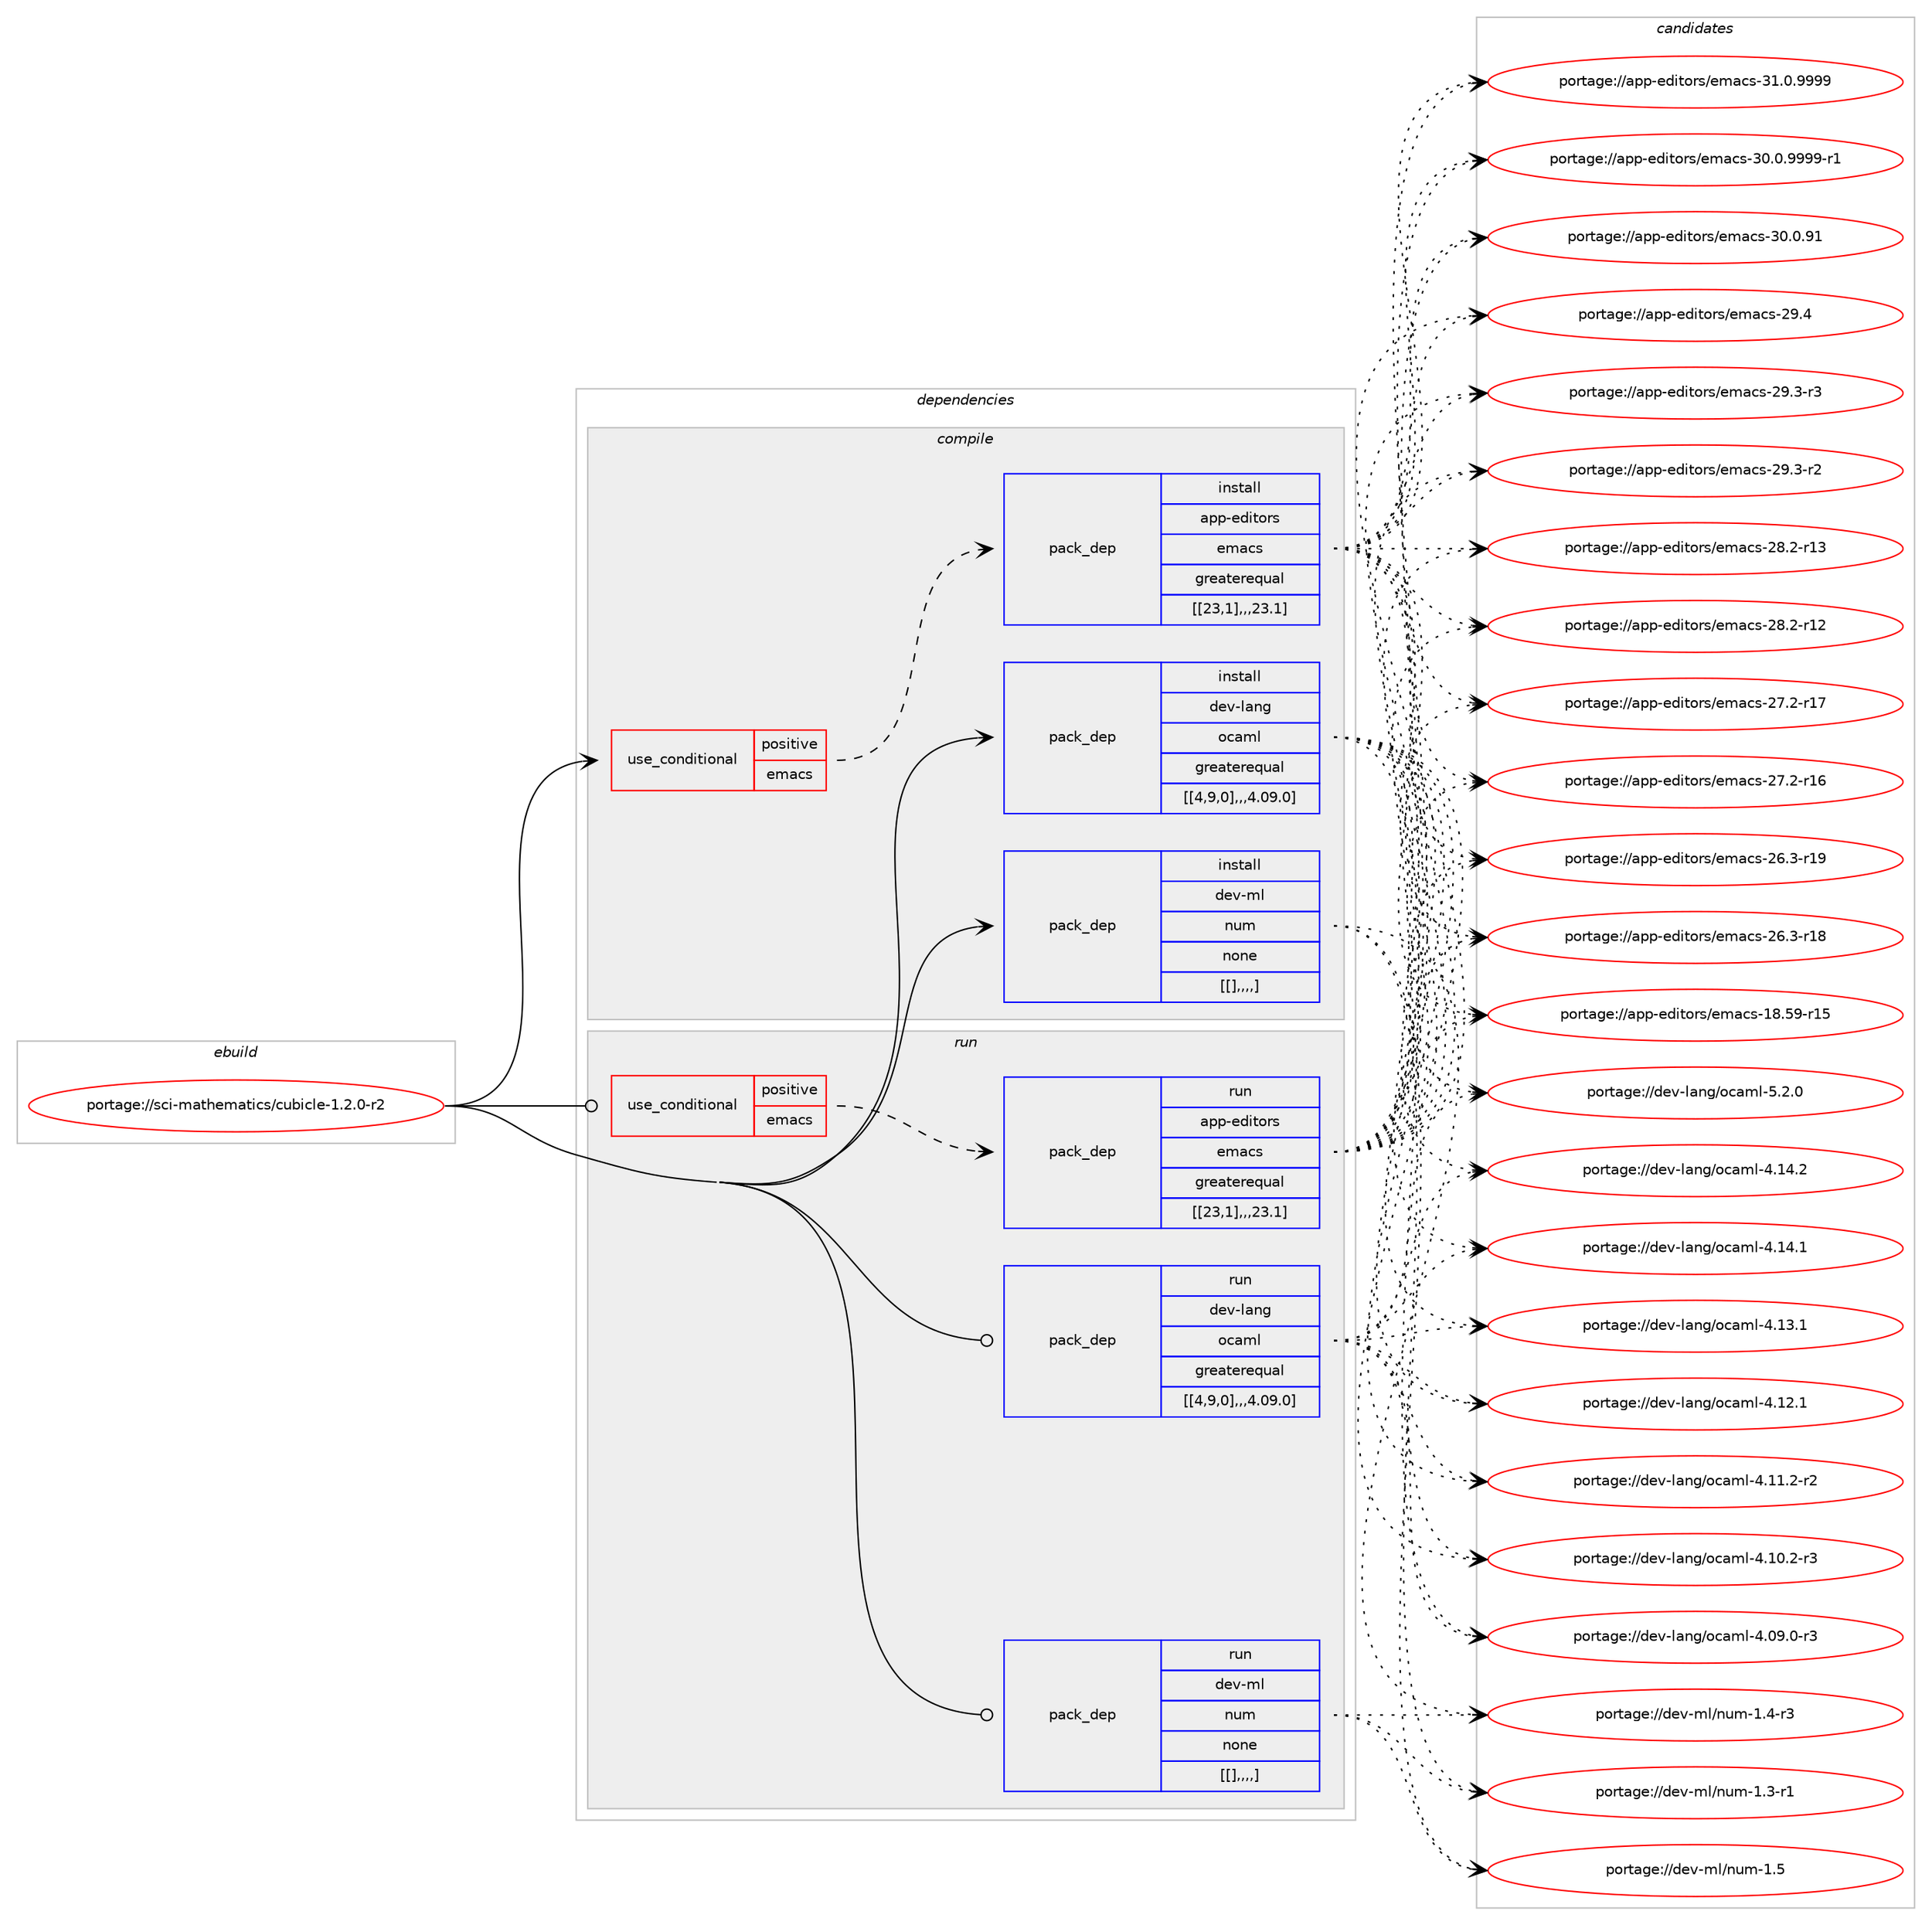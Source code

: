 digraph prolog {

# *************
# Graph options
# *************

newrank=true;
concentrate=true;
compound=true;
graph [rankdir=LR,fontname=Helvetica,fontsize=10,ranksep=1.5];#, ranksep=2.5, nodesep=0.2];
edge  [arrowhead=vee];
node  [fontname=Helvetica,fontsize=10];

# **********
# The ebuild
# **********

subgraph cluster_leftcol {
color=gray;
label=<<i>ebuild</i>>;
id [label="portage://sci-mathematics/cubicle-1.2.0-r2", color=red, width=4, href="../sci-mathematics/cubicle-1.2.0-r2.svg"];
}

# ****************
# The dependencies
# ****************

subgraph cluster_midcol {
color=gray;
label=<<i>dependencies</i>>;
subgraph cluster_compile {
fillcolor="#eeeeee";
style=filled;
label=<<i>compile</i>>;
subgraph cond112133 {
dependency423947 [label=<<TABLE BORDER="0" CELLBORDER="1" CELLSPACING="0" CELLPADDING="4"><TR><TD ROWSPAN="3" CELLPADDING="10">use_conditional</TD></TR><TR><TD>positive</TD></TR><TR><TD>emacs</TD></TR></TABLE>>, shape=none, color=red];
subgraph pack308806 {
dependency423948 [label=<<TABLE BORDER="0" CELLBORDER="1" CELLSPACING="0" CELLPADDING="4" WIDTH="220"><TR><TD ROWSPAN="6" CELLPADDING="30">pack_dep</TD></TR><TR><TD WIDTH="110">install</TD></TR><TR><TD>app-editors</TD></TR><TR><TD>emacs</TD></TR><TR><TD>greaterequal</TD></TR><TR><TD>[[23,1],,,23.1]</TD></TR></TABLE>>, shape=none, color=blue];
}
dependency423947:e -> dependency423948:w [weight=20,style="dashed",arrowhead="vee"];
}
id:e -> dependency423947:w [weight=20,style="solid",arrowhead="vee"];
subgraph pack308807 {
dependency423949 [label=<<TABLE BORDER="0" CELLBORDER="1" CELLSPACING="0" CELLPADDING="4" WIDTH="220"><TR><TD ROWSPAN="6" CELLPADDING="30">pack_dep</TD></TR><TR><TD WIDTH="110">install</TD></TR><TR><TD>dev-lang</TD></TR><TR><TD>ocaml</TD></TR><TR><TD>greaterequal</TD></TR><TR><TD>[[4,9,0],,,4.09.0]</TD></TR></TABLE>>, shape=none, color=blue];
}
id:e -> dependency423949:w [weight=20,style="solid",arrowhead="vee"];
subgraph pack308808 {
dependency423950 [label=<<TABLE BORDER="0" CELLBORDER="1" CELLSPACING="0" CELLPADDING="4" WIDTH="220"><TR><TD ROWSPAN="6" CELLPADDING="30">pack_dep</TD></TR><TR><TD WIDTH="110">install</TD></TR><TR><TD>dev-ml</TD></TR><TR><TD>num</TD></TR><TR><TD>none</TD></TR><TR><TD>[[],,,,]</TD></TR></TABLE>>, shape=none, color=blue];
}
id:e -> dependency423950:w [weight=20,style="solid",arrowhead="vee"];
}
subgraph cluster_compileandrun {
fillcolor="#eeeeee";
style=filled;
label=<<i>compile and run</i>>;
}
subgraph cluster_run {
fillcolor="#eeeeee";
style=filled;
label=<<i>run</i>>;
subgraph cond112134 {
dependency423951 [label=<<TABLE BORDER="0" CELLBORDER="1" CELLSPACING="0" CELLPADDING="4"><TR><TD ROWSPAN="3" CELLPADDING="10">use_conditional</TD></TR><TR><TD>positive</TD></TR><TR><TD>emacs</TD></TR></TABLE>>, shape=none, color=red];
subgraph pack308809 {
dependency423952 [label=<<TABLE BORDER="0" CELLBORDER="1" CELLSPACING="0" CELLPADDING="4" WIDTH="220"><TR><TD ROWSPAN="6" CELLPADDING="30">pack_dep</TD></TR><TR><TD WIDTH="110">run</TD></TR><TR><TD>app-editors</TD></TR><TR><TD>emacs</TD></TR><TR><TD>greaterequal</TD></TR><TR><TD>[[23,1],,,23.1]</TD></TR></TABLE>>, shape=none, color=blue];
}
dependency423951:e -> dependency423952:w [weight=20,style="dashed",arrowhead="vee"];
}
id:e -> dependency423951:w [weight=20,style="solid",arrowhead="odot"];
subgraph pack308810 {
dependency423953 [label=<<TABLE BORDER="0" CELLBORDER="1" CELLSPACING="0" CELLPADDING="4" WIDTH="220"><TR><TD ROWSPAN="6" CELLPADDING="30">pack_dep</TD></TR><TR><TD WIDTH="110">run</TD></TR><TR><TD>dev-lang</TD></TR><TR><TD>ocaml</TD></TR><TR><TD>greaterequal</TD></TR><TR><TD>[[4,9,0],,,4.09.0]</TD></TR></TABLE>>, shape=none, color=blue];
}
id:e -> dependency423953:w [weight=20,style="solid",arrowhead="odot"];
subgraph pack308811 {
dependency423954 [label=<<TABLE BORDER="0" CELLBORDER="1" CELLSPACING="0" CELLPADDING="4" WIDTH="220"><TR><TD ROWSPAN="6" CELLPADDING="30">pack_dep</TD></TR><TR><TD WIDTH="110">run</TD></TR><TR><TD>dev-ml</TD></TR><TR><TD>num</TD></TR><TR><TD>none</TD></TR><TR><TD>[[],,,,]</TD></TR></TABLE>>, shape=none, color=blue];
}
id:e -> dependency423954:w [weight=20,style="solid",arrowhead="odot"];
}
}

# **************
# The candidates
# **************

subgraph cluster_choices {
rank=same;
color=gray;
label=<<i>candidates</i>>;

subgraph choice308806 {
color=black;
nodesep=1;
choice971121124510110010511611111411547101109979911545514946484657575757 [label="portage://app-editors/emacs-31.0.9999", color=red, width=4,href="../app-editors/emacs-31.0.9999.svg"];
choice9711211245101100105116111114115471011099799115455148464846575757574511449 [label="portage://app-editors/emacs-30.0.9999-r1", color=red, width=4,href="../app-editors/emacs-30.0.9999-r1.svg"];
choice97112112451011001051161111141154710110997991154551484648465749 [label="portage://app-editors/emacs-30.0.91", color=red, width=4,href="../app-editors/emacs-30.0.91.svg"];
choice97112112451011001051161111141154710110997991154550574652 [label="portage://app-editors/emacs-29.4", color=red, width=4,href="../app-editors/emacs-29.4.svg"];
choice971121124510110010511611111411547101109979911545505746514511451 [label="portage://app-editors/emacs-29.3-r3", color=red, width=4,href="../app-editors/emacs-29.3-r3.svg"];
choice971121124510110010511611111411547101109979911545505746514511450 [label="portage://app-editors/emacs-29.3-r2", color=red, width=4,href="../app-editors/emacs-29.3-r2.svg"];
choice97112112451011001051161111141154710110997991154550564650451144951 [label="portage://app-editors/emacs-28.2-r13", color=red, width=4,href="../app-editors/emacs-28.2-r13.svg"];
choice97112112451011001051161111141154710110997991154550564650451144950 [label="portage://app-editors/emacs-28.2-r12", color=red, width=4,href="../app-editors/emacs-28.2-r12.svg"];
choice97112112451011001051161111141154710110997991154550554650451144955 [label="portage://app-editors/emacs-27.2-r17", color=red, width=4,href="../app-editors/emacs-27.2-r17.svg"];
choice97112112451011001051161111141154710110997991154550554650451144954 [label="portage://app-editors/emacs-27.2-r16", color=red, width=4,href="../app-editors/emacs-27.2-r16.svg"];
choice97112112451011001051161111141154710110997991154550544651451144957 [label="portage://app-editors/emacs-26.3-r19", color=red, width=4,href="../app-editors/emacs-26.3-r19.svg"];
choice97112112451011001051161111141154710110997991154550544651451144956 [label="portage://app-editors/emacs-26.3-r18", color=red, width=4,href="../app-editors/emacs-26.3-r18.svg"];
choice9711211245101100105116111114115471011099799115454956465357451144953 [label="portage://app-editors/emacs-18.59-r15", color=red, width=4,href="../app-editors/emacs-18.59-r15.svg"];
dependency423948:e -> choice971121124510110010511611111411547101109979911545514946484657575757:w [style=dotted,weight="100"];
dependency423948:e -> choice9711211245101100105116111114115471011099799115455148464846575757574511449:w [style=dotted,weight="100"];
dependency423948:e -> choice97112112451011001051161111141154710110997991154551484648465749:w [style=dotted,weight="100"];
dependency423948:e -> choice97112112451011001051161111141154710110997991154550574652:w [style=dotted,weight="100"];
dependency423948:e -> choice971121124510110010511611111411547101109979911545505746514511451:w [style=dotted,weight="100"];
dependency423948:e -> choice971121124510110010511611111411547101109979911545505746514511450:w [style=dotted,weight="100"];
dependency423948:e -> choice97112112451011001051161111141154710110997991154550564650451144951:w [style=dotted,weight="100"];
dependency423948:e -> choice97112112451011001051161111141154710110997991154550564650451144950:w [style=dotted,weight="100"];
dependency423948:e -> choice97112112451011001051161111141154710110997991154550554650451144955:w [style=dotted,weight="100"];
dependency423948:e -> choice97112112451011001051161111141154710110997991154550554650451144954:w [style=dotted,weight="100"];
dependency423948:e -> choice97112112451011001051161111141154710110997991154550544651451144957:w [style=dotted,weight="100"];
dependency423948:e -> choice97112112451011001051161111141154710110997991154550544651451144956:w [style=dotted,weight="100"];
dependency423948:e -> choice9711211245101100105116111114115471011099799115454956465357451144953:w [style=dotted,weight="100"];
}
subgraph choice308807 {
color=black;
nodesep=1;
choice1001011184510897110103471119997109108455346504648 [label="portage://dev-lang/ocaml-5.2.0", color=red, width=4,href="../dev-lang/ocaml-5.2.0.svg"];
choice100101118451089711010347111999710910845524649524650 [label="portage://dev-lang/ocaml-4.14.2", color=red, width=4,href="../dev-lang/ocaml-4.14.2.svg"];
choice100101118451089711010347111999710910845524649524649 [label="portage://dev-lang/ocaml-4.14.1", color=red, width=4,href="../dev-lang/ocaml-4.14.1.svg"];
choice100101118451089711010347111999710910845524649514649 [label="portage://dev-lang/ocaml-4.13.1", color=red, width=4,href="../dev-lang/ocaml-4.13.1.svg"];
choice100101118451089711010347111999710910845524649504649 [label="portage://dev-lang/ocaml-4.12.1", color=red, width=4,href="../dev-lang/ocaml-4.12.1.svg"];
choice1001011184510897110103471119997109108455246494946504511450 [label="portage://dev-lang/ocaml-4.11.2-r2", color=red, width=4,href="../dev-lang/ocaml-4.11.2-r2.svg"];
choice1001011184510897110103471119997109108455246494846504511451 [label="portage://dev-lang/ocaml-4.10.2-r3", color=red, width=4,href="../dev-lang/ocaml-4.10.2-r3.svg"];
choice1001011184510897110103471119997109108455246485746484511451 [label="portage://dev-lang/ocaml-4.09.0-r3", color=red, width=4,href="../dev-lang/ocaml-4.09.0-r3.svg"];
dependency423949:e -> choice1001011184510897110103471119997109108455346504648:w [style=dotted,weight="100"];
dependency423949:e -> choice100101118451089711010347111999710910845524649524650:w [style=dotted,weight="100"];
dependency423949:e -> choice100101118451089711010347111999710910845524649524649:w [style=dotted,weight="100"];
dependency423949:e -> choice100101118451089711010347111999710910845524649514649:w [style=dotted,weight="100"];
dependency423949:e -> choice100101118451089711010347111999710910845524649504649:w [style=dotted,weight="100"];
dependency423949:e -> choice1001011184510897110103471119997109108455246494946504511450:w [style=dotted,weight="100"];
dependency423949:e -> choice1001011184510897110103471119997109108455246494846504511451:w [style=dotted,weight="100"];
dependency423949:e -> choice1001011184510897110103471119997109108455246485746484511451:w [style=dotted,weight="100"];
}
subgraph choice308808 {
color=black;
nodesep=1;
choice100101118451091084711011710945494653 [label="portage://dev-ml/num-1.5", color=red, width=4,href="../dev-ml/num-1.5.svg"];
choice1001011184510910847110117109454946524511451 [label="portage://dev-ml/num-1.4-r3", color=red, width=4,href="../dev-ml/num-1.4-r3.svg"];
choice1001011184510910847110117109454946514511449 [label="portage://dev-ml/num-1.3-r1", color=red, width=4,href="../dev-ml/num-1.3-r1.svg"];
dependency423950:e -> choice100101118451091084711011710945494653:w [style=dotted,weight="100"];
dependency423950:e -> choice1001011184510910847110117109454946524511451:w [style=dotted,weight="100"];
dependency423950:e -> choice1001011184510910847110117109454946514511449:w [style=dotted,weight="100"];
}
subgraph choice308809 {
color=black;
nodesep=1;
choice971121124510110010511611111411547101109979911545514946484657575757 [label="portage://app-editors/emacs-31.0.9999", color=red, width=4,href="../app-editors/emacs-31.0.9999.svg"];
choice9711211245101100105116111114115471011099799115455148464846575757574511449 [label="portage://app-editors/emacs-30.0.9999-r1", color=red, width=4,href="../app-editors/emacs-30.0.9999-r1.svg"];
choice97112112451011001051161111141154710110997991154551484648465749 [label="portage://app-editors/emacs-30.0.91", color=red, width=4,href="../app-editors/emacs-30.0.91.svg"];
choice97112112451011001051161111141154710110997991154550574652 [label="portage://app-editors/emacs-29.4", color=red, width=4,href="../app-editors/emacs-29.4.svg"];
choice971121124510110010511611111411547101109979911545505746514511451 [label="portage://app-editors/emacs-29.3-r3", color=red, width=4,href="../app-editors/emacs-29.3-r3.svg"];
choice971121124510110010511611111411547101109979911545505746514511450 [label="portage://app-editors/emacs-29.3-r2", color=red, width=4,href="../app-editors/emacs-29.3-r2.svg"];
choice97112112451011001051161111141154710110997991154550564650451144951 [label="portage://app-editors/emacs-28.2-r13", color=red, width=4,href="../app-editors/emacs-28.2-r13.svg"];
choice97112112451011001051161111141154710110997991154550564650451144950 [label="portage://app-editors/emacs-28.2-r12", color=red, width=4,href="../app-editors/emacs-28.2-r12.svg"];
choice97112112451011001051161111141154710110997991154550554650451144955 [label="portage://app-editors/emacs-27.2-r17", color=red, width=4,href="../app-editors/emacs-27.2-r17.svg"];
choice97112112451011001051161111141154710110997991154550554650451144954 [label="portage://app-editors/emacs-27.2-r16", color=red, width=4,href="../app-editors/emacs-27.2-r16.svg"];
choice97112112451011001051161111141154710110997991154550544651451144957 [label="portage://app-editors/emacs-26.3-r19", color=red, width=4,href="../app-editors/emacs-26.3-r19.svg"];
choice97112112451011001051161111141154710110997991154550544651451144956 [label="portage://app-editors/emacs-26.3-r18", color=red, width=4,href="../app-editors/emacs-26.3-r18.svg"];
choice9711211245101100105116111114115471011099799115454956465357451144953 [label="portage://app-editors/emacs-18.59-r15", color=red, width=4,href="../app-editors/emacs-18.59-r15.svg"];
dependency423952:e -> choice971121124510110010511611111411547101109979911545514946484657575757:w [style=dotted,weight="100"];
dependency423952:e -> choice9711211245101100105116111114115471011099799115455148464846575757574511449:w [style=dotted,weight="100"];
dependency423952:e -> choice97112112451011001051161111141154710110997991154551484648465749:w [style=dotted,weight="100"];
dependency423952:e -> choice97112112451011001051161111141154710110997991154550574652:w [style=dotted,weight="100"];
dependency423952:e -> choice971121124510110010511611111411547101109979911545505746514511451:w [style=dotted,weight="100"];
dependency423952:e -> choice971121124510110010511611111411547101109979911545505746514511450:w [style=dotted,weight="100"];
dependency423952:e -> choice97112112451011001051161111141154710110997991154550564650451144951:w [style=dotted,weight="100"];
dependency423952:e -> choice97112112451011001051161111141154710110997991154550564650451144950:w [style=dotted,weight="100"];
dependency423952:e -> choice97112112451011001051161111141154710110997991154550554650451144955:w [style=dotted,weight="100"];
dependency423952:e -> choice97112112451011001051161111141154710110997991154550554650451144954:w [style=dotted,weight="100"];
dependency423952:e -> choice97112112451011001051161111141154710110997991154550544651451144957:w [style=dotted,weight="100"];
dependency423952:e -> choice97112112451011001051161111141154710110997991154550544651451144956:w [style=dotted,weight="100"];
dependency423952:e -> choice9711211245101100105116111114115471011099799115454956465357451144953:w [style=dotted,weight="100"];
}
subgraph choice308810 {
color=black;
nodesep=1;
choice1001011184510897110103471119997109108455346504648 [label="portage://dev-lang/ocaml-5.2.0", color=red, width=4,href="../dev-lang/ocaml-5.2.0.svg"];
choice100101118451089711010347111999710910845524649524650 [label="portage://dev-lang/ocaml-4.14.2", color=red, width=4,href="../dev-lang/ocaml-4.14.2.svg"];
choice100101118451089711010347111999710910845524649524649 [label="portage://dev-lang/ocaml-4.14.1", color=red, width=4,href="../dev-lang/ocaml-4.14.1.svg"];
choice100101118451089711010347111999710910845524649514649 [label="portage://dev-lang/ocaml-4.13.1", color=red, width=4,href="../dev-lang/ocaml-4.13.1.svg"];
choice100101118451089711010347111999710910845524649504649 [label="portage://dev-lang/ocaml-4.12.1", color=red, width=4,href="../dev-lang/ocaml-4.12.1.svg"];
choice1001011184510897110103471119997109108455246494946504511450 [label="portage://dev-lang/ocaml-4.11.2-r2", color=red, width=4,href="../dev-lang/ocaml-4.11.2-r2.svg"];
choice1001011184510897110103471119997109108455246494846504511451 [label="portage://dev-lang/ocaml-4.10.2-r3", color=red, width=4,href="../dev-lang/ocaml-4.10.2-r3.svg"];
choice1001011184510897110103471119997109108455246485746484511451 [label="portage://dev-lang/ocaml-4.09.0-r3", color=red, width=4,href="../dev-lang/ocaml-4.09.0-r3.svg"];
dependency423953:e -> choice1001011184510897110103471119997109108455346504648:w [style=dotted,weight="100"];
dependency423953:e -> choice100101118451089711010347111999710910845524649524650:w [style=dotted,weight="100"];
dependency423953:e -> choice100101118451089711010347111999710910845524649524649:w [style=dotted,weight="100"];
dependency423953:e -> choice100101118451089711010347111999710910845524649514649:w [style=dotted,weight="100"];
dependency423953:e -> choice100101118451089711010347111999710910845524649504649:w [style=dotted,weight="100"];
dependency423953:e -> choice1001011184510897110103471119997109108455246494946504511450:w [style=dotted,weight="100"];
dependency423953:e -> choice1001011184510897110103471119997109108455246494846504511451:w [style=dotted,weight="100"];
dependency423953:e -> choice1001011184510897110103471119997109108455246485746484511451:w [style=dotted,weight="100"];
}
subgraph choice308811 {
color=black;
nodesep=1;
choice100101118451091084711011710945494653 [label="portage://dev-ml/num-1.5", color=red, width=4,href="../dev-ml/num-1.5.svg"];
choice1001011184510910847110117109454946524511451 [label="portage://dev-ml/num-1.4-r3", color=red, width=4,href="../dev-ml/num-1.4-r3.svg"];
choice1001011184510910847110117109454946514511449 [label="portage://dev-ml/num-1.3-r1", color=red, width=4,href="../dev-ml/num-1.3-r1.svg"];
dependency423954:e -> choice100101118451091084711011710945494653:w [style=dotted,weight="100"];
dependency423954:e -> choice1001011184510910847110117109454946524511451:w [style=dotted,weight="100"];
dependency423954:e -> choice1001011184510910847110117109454946514511449:w [style=dotted,weight="100"];
}
}

}
